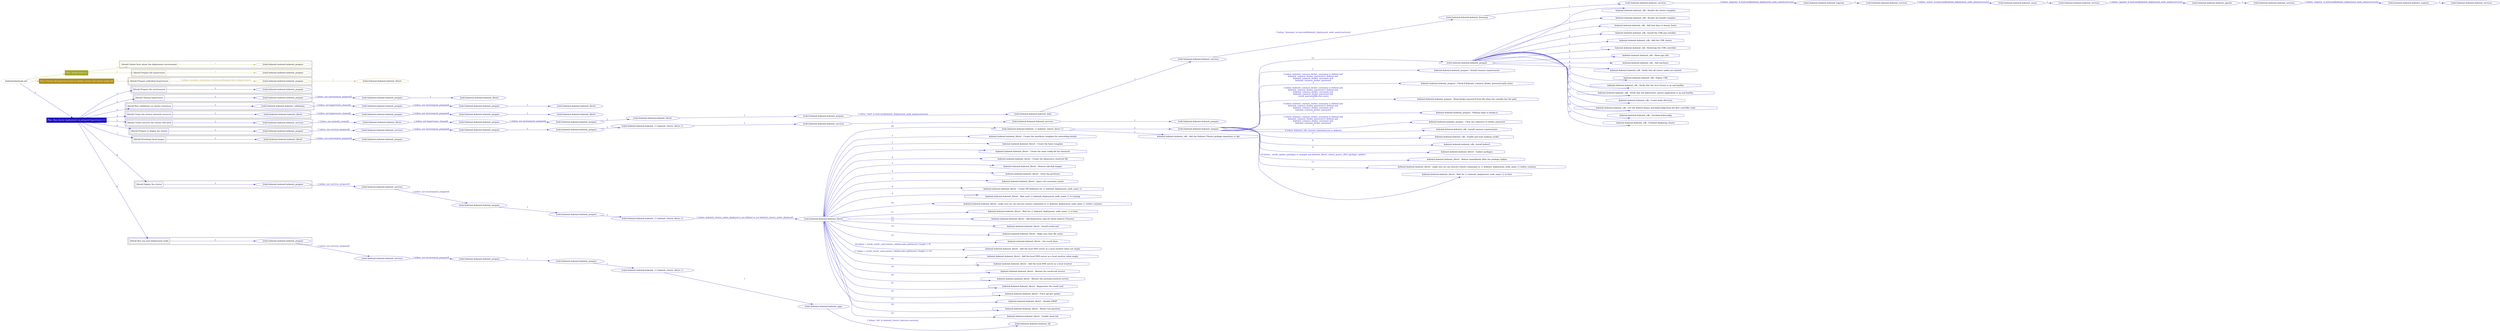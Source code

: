 digraph {
	graph [concentrate=true ordering=in rankdir=LR ratio=fill]
	edge [esep=5 sep=10]
	"kubeinit/playbook.yml" [id=root_node style=dotted]
	play_01d3a8ad [label="Play: Initial setup (1)" color="#a4a527" fontcolor="#ffffff" id=play_01d3a8ad shape=box style=filled tooltip=localhost]
	"kubeinit/playbook.yml" -> play_01d3a8ad [label="1 " color="#a4a527" fontcolor="#a4a527" id=edge_8d950bcc labeltooltip="1 " tooltip="1 "]
	subgraph "kubeinit.kubeinit.kubeinit_prepare" {
		role_63b03622 [label="[role] kubeinit.kubeinit.kubeinit_prepare" color="#a4a527" id=role_63b03622 tooltip="kubeinit.kubeinit.kubeinit_prepare"]
	}
	subgraph "kubeinit.kubeinit.kubeinit_prepare" {
		role_1b26c0a8 [label="[role] kubeinit.kubeinit.kubeinit_prepare" color="#a4a527" id=role_1b26c0a8 tooltip="kubeinit.kubeinit.kubeinit_prepare"]
	}
	subgraph "Play: Initial setup (1)" {
		play_01d3a8ad -> block_aef8208f [label=1 color="#a4a527" fontcolor="#a4a527" id=edge_13c43643 labeltooltip=1 tooltip=1]
		subgraph cluster_block_aef8208f {
			block_aef8208f [label="[block] Gather facts about the deployment environment" color="#a4a527" id=block_aef8208f labeltooltip="Gather facts about the deployment environment" shape=box tooltip="Gather facts about the deployment environment"]
			block_aef8208f -> role_63b03622 [label="1 " color="#a4a527" fontcolor="#a4a527" id=edge_9c31c039 labeltooltip="1 " tooltip="1 "]
		}
		play_01d3a8ad -> block_15b25f54 [label=2 color="#a4a527" fontcolor="#a4a527" id=edge_69e27f07 labeltooltip=2 tooltip=2]
		subgraph cluster_block_15b25f54 {
			block_15b25f54 [label="[block] Prepare the hypervisors" color="#a4a527" id=block_15b25f54 labeltooltip="Prepare the hypervisors" shape=box tooltip="Prepare the hypervisors"]
			block_15b25f54 -> role_1b26c0a8 [label="1 " color="#a4a527" fontcolor="#a4a527" id=edge_17fd925f labeltooltip="1 " tooltip="1 "]
		}
	}
	play_e36c6745 [label="Play: Prepare all hypervisor hosts to deploy service and cluster nodes (0)" color="#b18e1b" fontcolor="#ffffff" id=play_e36c6745 shape=box style=filled tooltip="Play: Prepare all hypervisor hosts to deploy service and cluster nodes (0)"]
	"kubeinit/playbook.yml" -> play_e36c6745 [label="2 " color="#b18e1b" fontcolor="#b18e1b" id=edge_ac1074cf labeltooltip="2 " tooltip="2 "]
	subgraph "kubeinit.kubeinit.kubeinit_libvirt" {
		role_b9ff049a [label="[role] kubeinit.kubeinit.kubeinit_libvirt" color="#b18e1b" id=role_b9ff049a tooltip="kubeinit.kubeinit.kubeinit_libvirt"]
	}
	subgraph "kubeinit.kubeinit.kubeinit_prepare" {
		role_36ce5ac4 [label="[role] kubeinit.kubeinit.kubeinit_prepare" color="#b18e1b" id=role_36ce5ac4 tooltip="kubeinit.kubeinit.kubeinit_prepare"]
		role_36ce5ac4 -> role_b9ff049a [label="1 " color="#b18e1b" fontcolor="#b18e1b" id=edge_09897a0c labeltooltip="1 " tooltip="1 "]
	}
	subgraph "Play: Prepare all hypervisor hosts to deploy service and cluster nodes (0)" {
		play_e36c6745 -> block_bf2828d8 [label=1 color="#b18e1b" fontcolor="#b18e1b" id=edge_338f7540 labeltooltip=1 tooltip=1]
		subgraph cluster_block_bf2828d8 {
			block_bf2828d8 [label="[block] Prepare individual hypervisors" color="#b18e1b" id=block_bf2828d8 labeltooltip="Prepare individual hypervisors" shape=box tooltip="Prepare individual hypervisors"]
			block_bf2828d8 -> role_36ce5ac4 [label="1 [when: inventory_hostname in hostvars['kubeinit-facts'].hypervisors]" color="#b18e1b" fontcolor="#b18e1b" id=edge_a01aba76 labeltooltip="1 [when: inventory_hostname in hostvars['kubeinit-facts'].hypervisors]" tooltip="1 [when: inventory_hostname in hostvars['kubeinit-facts'].hypervisors]"]
		}
	}
	play_7aef0f65 [label="Play: Run cluster deployment on prepared hypervisors (1)" color="#1b0dbf" fontcolor="#ffffff" id=play_7aef0f65 shape=box style=filled tooltip=localhost]
	"kubeinit/playbook.yml" -> play_7aef0f65 [label="3 " color="#1b0dbf" fontcolor="#1b0dbf" id=edge_178acc94 labeltooltip="3 " tooltip="3 "]
	subgraph "kubeinit.kubeinit.kubeinit_prepare" {
		role_36d64bad [label="[role] kubeinit.kubeinit.kubeinit_prepare" color="#1b0dbf" id=role_36d64bad tooltip="kubeinit.kubeinit.kubeinit_prepare"]
	}
	subgraph "kubeinit.kubeinit.kubeinit_libvirt" {
		role_152927c8 [label="[role] kubeinit.kubeinit.kubeinit_libvirt" color="#1b0dbf" id=role_152927c8 tooltip="kubeinit.kubeinit.kubeinit_libvirt"]
	}
	subgraph "kubeinit.kubeinit.kubeinit_prepare" {
		role_2cd0e62d [label="[role] kubeinit.kubeinit.kubeinit_prepare" color="#1b0dbf" id=role_2cd0e62d tooltip="kubeinit.kubeinit.kubeinit_prepare"]
		role_2cd0e62d -> role_152927c8 [label="1 " color="#1b0dbf" fontcolor="#1b0dbf" id=edge_a0b9130a labeltooltip="1 " tooltip="1 "]
	}
	subgraph "kubeinit.kubeinit.kubeinit_prepare" {
		role_d15dfa03 [label="[role] kubeinit.kubeinit.kubeinit_prepare" color="#1b0dbf" id=role_d15dfa03 tooltip="kubeinit.kubeinit.kubeinit_prepare"]
		role_d15dfa03 -> role_2cd0e62d [label="1 [when: not environment_prepared]" color="#1b0dbf" fontcolor="#1b0dbf" id=edge_9522c092 labeltooltip="1 [when: not environment_prepared]" tooltip="1 [when: not environment_prepared]"]
	}
	subgraph "kubeinit.kubeinit.kubeinit_libvirt" {
		role_25c2659a [label="[role] kubeinit.kubeinit.kubeinit_libvirt" color="#1b0dbf" id=role_25c2659a tooltip="kubeinit.kubeinit.kubeinit_libvirt"]
	}
	subgraph "kubeinit.kubeinit.kubeinit_prepare" {
		role_514ac298 [label="[role] kubeinit.kubeinit.kubeinit_prepare" color="#1b0dbf" id=role_514ac298 tooltip="kubeinit.kubeinit.kubeinit_prepare"]
		role_514ac298 -> role_25c2659a [label="1 " color="#1b0dbf" fontcolor="#1b0dbf" id=edge_5f8867a7 labeltooltip="1 " tooltip="1 "]
	}
	subgraph "kubeinit.kubeinit.kubeinit_prepare" {
		role_879380c8 [label="[role] kubeinit.kubeinit.kubeinit_prepare" color="#1b0dbf" id=role_879380c8 tooltip="kubeinit.kubeinit.kubeinit_prepare"]
		role_879380c8 -> role_514ac298 [label="1 [when: not environment_prepared]" color="#1b0dbf" fontcolor="#1b0dbf" id=edge_3b2730ad labeltooltip="1 [when: not environment_prepared]" tooltip="1 [when: not environment_prepared]"]
	}
	subgraph "kubeinit.kubeinit.kubeinit_validations" {
		role_49b2a67c [label="[role] kubeinit.kubeinit.kubeinit_validations" color="#1b0dbf" id=role_49b2a67c tooltip="kubeinit.kubeinit.kubeinit_validations"]
		role_49b2a67c -> role_879380c8 [label="1 [when: not hypervisors_cleaned]" color="#1b0dbf" fontcolor="#1b0dbf" id=edge_609e3818 labeltooltip="1 [when: not hypervisors_cleaned]" tooltip="1 [when: not hypervisors_cleaned]"]
	}
	subgraph "kubeinit.kubeinit.kubeinit_libvirt" {
		role_462c261d [label="[role] kubeinit.kubeinit.kubeinit_libvirt" color="#1b0dbf" id=role_462c261d tooltip="kubeinit.kubeinit.kubeinit_libvirt"]
	}
	subgraph "kubeinit.kubeinit.kubeinit_prepare" {
		role_84b16eab [label="[role] kubeinit.kubeinit.kubeinit_prepare" color="#1b0dbf" id=role_84b16eab tooltip="kubeinit.kubeinit.kubeinit_prepare"]
		role_84b16eab -> role_462c261d [label="1 " color="#1b0dbf" fontcolor="#1b0dbf" id=edge_32c0a6c3 labeltooltip="1 " tooltip="1 "]
	}
	subgraph "kubeinit.kubeinit.kubeinit_prepare" {
		role_9375a3eb [label="[role] kubeinit.kubeinit.kubeinit_prepare" color="#1b0dbf" id=role_9375a3eb tooltip="kubeinit.kubeinit.kubeinit_prepare"]
		role_9375a3eb -> role_84b16eab [label="1 [when: not environment_prepared]" color="#1b0dbf" fontcolor="#1b0dbf" id=edge_e9fb34b2 labeltooltip="1 [when: not environment_prepared]" tooltip="1 [when: not environment_prepared]"]
	}
	subgraph "kubeinit.kubeinit.kubeinit_libvirt" {
		role_7d1320df [label="[role] kubeinit.kubeinit.kubeinit_libvirt" color="#1b0dbf" id=role_7d1320df tooltip="kubeinit.kubeinit.kubeinit_libvirt"]
		role_7d1320df -> role_9375a3eb [label="1 [when: not hypervisors_cleaned]" color="#1b0dbf" fontcolor="#1b0dbf" id=edge_a24cfd35 labeltooltip="1 [when: not hypervisors_cleaned]" tooltip="1 [when: not hypervisors_cleaned]"]
	}
	subgraph "kubeinit.kubeinit.kubeinit_services" {
		role_6f68dc7e [label="[role] kubeinit.kubeinit.kubeinit_services" color="#1b0dbf" id=role_6f68dc7e tooltip="kubeinit.kubeinit.kubeinit_services"]
	}
	subgraph "kubeinit.kubeinit.kubeinit_registry" {
		role_28edc859 [label="[role] kubeinit.kubeinit.kubeinit_registry" color="#1b0dbf" id=role_28edc859 tooltip="kubeinit.kubeinit.kubeinit_registry"]
		role_28edc859 -> role_6f68dc7e [label="1 " color="#1b0dbf" fontcolor="#1b0dbf" id=edge_a68fbb93 labeltooltip="1 " tooltip="1 "]
	}
	subgraph "kubeinit.kubeinit.kubeinit_services" {
		role_9606aa8f [label="[role] kubeinit.kubeinit.kubeinit_services" color="#1b0dbf" id=role_9606aa8f tooltip="kubeinit.kubeinit.kubeinit_services"]
		role_9606aa8f -> role_28edc859 [label="1 [when: 'registry' in hostvars[kubeinit_deployment_node_name].services]" color="#1b0dbf" fontcolor="#1b0dbf" id=edge_05483239 labeltooltip="1 [when: 'registry' in hostvars[kubeinit_deployment_node_name].services]" tooltip="1 [when: 'registry' in hostvars[kubeinit_deployment_node_name].services]"]
	}
	subgraph "kubeinit.kubeinit.kubeinit_apache" {
		role_3561e5a5 [label="[role] kubeinit.kubeinit.kubeinit_apache" color="#1b0dbf" id=role_3561e5a5 tooltip="kubeinit.kubeinit.kubeinit_apache"]
		role_3561e5a5 -> role_9606aa8f [label="1 " color="#1b0dbf" fontcolor="#1b0dbf" id=edge_a9997980 labeltooltip="1 " tooltip="1 "]
	}
	subgraph "kubeinit.kubeinit.kubeinit_services" {
		role_3a6f72e6 [label="[role] kubeinit.kubeinit.kubeinit_services" color="#1b0dbf" id=role_3a6f72e6 tooltip="kubeinit.kubeinit.kubeinit_services"]
		role_3a6f72e6 -> role_3561e5a5 [label="1 [when: 'apache' in hostvars[kubeinit_deployment_node_name].services]" color="#1b0dbf" fontcolor="#1b0dbf" id=edge_63beb82f labeltooltip="1 [when: 'apache' in hostvars[kubeinit_deployment_node_name].services]" tooltip="1 [when: 'apache' in hostvars[kubeinit_deployment_node_name].services]"]
	}
	subgraph "kubeinit.kubeinit.kubeinit_nexus" {
		role_f8697cdd [label="[role] kubeinit.kubeinit.kubeinit_nexus" color="#1b0dbf" id=role_f8697cdd tooltip="kubeinit.kubeinit.kubeinit_nexus"]
		role_f8697cdd -> role_3a6f72e6 [label="1 " color="#1b0dbf" fontcolor="#1b0dbf" id=edge_a1469b4b labeltooltip="1 " tooltip="1 "]
	}
	subgraph "kubeinit.kubeinit.kubeinit_services" {
		role_38329028 [label="[role] kubeinit.kubeinit.kubeinit_services" color="#1b0dbf" id=role_38329028 tooltip="kubeinit.kubeinit.kubeinit_services"]
		role_38329028 -> role_f8697cdd [label="1 [when: 'nexus' in hostvars[kubeinit_deployment_node_name].services]" color="#1b0dbf" fontcolor="#1b0dbf" id=edge_dec23953 labeltooltip="1 [when: 'nexus' in hostvars[kubeinit_deployment_node_name].services]" tooltip="1 [when: 'nexus' in hostvars[kubeinit_deployment_node_name].services]"]
	}
	subgraph "kubeinit.kubeinit.kubeinit_haproxy" {
		role_9371e2d3 [label="[role] kubeinit.kubeinit.kubeinit_haproxy" color="#1b0dbf" id=role_9371e2d3 tooltip="kubeinit.kubeinit.kubeinit_haproxy"]
		role_9371e2d3 -> role_38329028 [label="1 " color="#1b0dbf" fontcolor="#1b0dbf" id=edge_3577e0a2 labeltooltip="1 " tooltip="1 "]
	}
	subgraph "kubeinit.kubeinit.kubeinit_services" {
		role_886366b0 [label="[role] kubeinit.kubeinit.kubeinit_services" color="#1b0dbf" id=role_886366b0 tooltip="kubeinit.kubeinit.kubeinit_services"]
		role_886366b0 -> role_9371e2d3 [label="1 [when: 'haproxy' in hostvars[kubeinit_deployment_node_name].services]" color="#1b0dbf" fontcolor="#1b0dbf" id=edge_6f7d28cf labeltooltip="1 [when: 'haproxy' in hostvars[kubeinit_deployment_node_name].services]" tooltip="1 [when: 'haproxy' in hostvars[kubeinit_deployment_node_name].services]"]
	}
	subgraph "kubeinit.kubeinit.kubeinit_dnsmasq" {
		role_4826941d [label="[role] kubeinit.kubeinit.kubeinit_dnsmasq" color="#1b0dbf" id=role_4826941d tooltip="kubeinit.kubeinit.kubeinit_dnsmasq"]
		role_4826941d -> role_886366b0 [label="1 " color="#1b0dbf" fontcolor="#1b0dbf" id=edge_afcf80d7 labeltooltip="1 " tooltip="1 "]
	}
	subgraph "kubeinit.kubeinit.kubeinit_services" {
		role_b33cdc12 [label="[role] kubeinit.kubeinit.kubeinit_services" color="#1b0dbf" id=role_b33cdc12 tooltip="kubeinit.kubeinit.kubeinit_services"]
		role_b33cdc12 -> role_4826941d [label="1 [when: 'dnsmasq' in hostvars[kubeinit_deployment_node_name].services]" color="#1b0dbf" fontcolor="#1b0dbf" id=edge_53b31769 labeltooltip="1 [when: 'dnsmasq' in hostvars[kubeinit_deployment_node_name].services]" tooltip="1 [when: 'dnsmasq' in hostvars[kubeinit_deployment_node_name].services]"]
	}
	subgraph "kubeinit.kubeinit.kubeinit_bind" {
		role_60a49c1c [label="[role] kubeinit.kubeinit.kubeinit_bind" color="#1b0dbf" id=role_60a49c1c tooltip="kubeinit.kubeinit.kubeinit_bind"]
		role_60a49c1c -> role_b33cdc12 [label="1 " color="#1b0dbf" fontcolor="#1b0dbf" id=edge_1def8254 labeltooltip="1 " tooltip="1 "]
	}
	subgraph "kubeinit.kubeinit.kubeinit_prepare" {
		role_70787c93 [label="[role] kubeinit.kubeinit.kubeinit_prepare" color="#1b0dbf" id=role_70787c93 tooltip="kubeinit.kubeinit.kubeinit_prepare"]
		role_70787c93 -> role_60a49c1c [label="1 [when: 'bind' in hostvars[kubeinit_deployment_node_name].services]" color="#1b0dbf" fontcolor="#1b0dbf" id=edge_32cb7fbf labeltooltip="1 [when: 'bind' in hostvars[kubeinit_deployment_node_name].services]" tooltip="1 [when: 'bind' in hostvars[kubeinit_deployment_node_name].services]"]
	}
	subgraph "kubeinit.kubeinit.kubeinit_libvirt" {
		role_24371d61 [label="[role] kubeinit.kubeinit.kubeinit_libvirt" color="#1b0dbf" id=role_24371d61 tooltip="kubeinit.kubeinit.kubeinit_libvirt"]
		role_24371d61 -> role_70787c93 [label="1 " color="#1b0dbf" fontcolor="#1b0dbf" id=edge_effb6b2a labeltooltip="1 " tooltip="1 "]
	}
	subgraph "kubeinit.kubeinit.kubeinit_prepare" {
		role_790b27a0 [label="[role] kubeinit.kubeinit.kubeinit_prepare" color="#1b0dbf" id=role_790b27a0 tooltip="kubeinit.kubeinit.kubeinit_prepare"]
		role_790b27a0 -> role_24371d61 [label="1 " color="#1b0dbf" fontcolor="#1b0dbf" id=edge_a8d0d4d8 labeltooltip="1 " tooltip="1 "]
	}
	subgraph "kubeinit.kubeinit.kubeinit_prepare" {
		role_4ac9fcfc [label="[role] kubeinit.kubeinit.kubeinit_prepare" color="#1b0dbf" id=role_4ac9fcfc tooltip="kubeinit.kubeinit.kubeinit_prepare"]
		role_4ac9fcfc -> role_790b27a0 [label="1 [when: not environment_prepared]" color="#1b0dbf" fontcolor="#1b0dbf" id=edge_2ed5225c labeltooltip="1 [when: not environment_prepared]" tooltip="1 [when: not environment_prepared]"]
	}
	subgraph "kubeinit.kubeinit.kubeinit_libvirt" {
		role_be4fd5b2 [label="[role] kubeinit.kubeinit.kubeinit_libvirt" color="#1b0dbf" id=role_be4fd5b2 tooltip="kubeinit.kubeinit.kubeinit_libvirt"]
		role_be4fd5b2 -> role_4ac9fcfc [label="1 [when: not hypervisors_cleaned]" color="#1b0dbf" fontcolor="#1b0dbf" id=edge_5d8f68f4 labeltooltip="1 [when: not hypervisors_cleaned]" tooltip="1 [when: not hypervisors_cleaned]"]
	}
	subgraph "kubeinit.kubeinit.kubeinit_services" {
		role_88666056 [label="[role] kubeinit.kubeinit.kubeinit_services" color="#1b0dbf" id=role_88666056 tooltip="kubeinit.kubeinit.kubeinit_services"]
		role_88666056 -> role_be4fd5b2 [label="1 [when: not network_created]" color="#1b0dbf" fontcolor="#1b0dbf" id=edge_ccd4a4f7 labeltooltip="1 [when: not network_created]" tooltip="1 [when: not network_created]"]
	}
	subgraph "kubeinit.kubeinit.kubeinit_prepare" {
		role_cd21e6d4 [label="[role] kubeinit.kubeinit.kubeinit_prepare" color="#1b0dbf" id=role_cd21e6d4 tooltip="kubeinit.kubeinit.kubeinit_prepare"]
	}
	subgraph "kubeinit.kubeinit.kubeinit_services" {
		role_5a0d7ae8 [label="[role] kubeinit.kubeinit.kubeinit_services" color="#1b0dbf" id=role_5a0d7ae8 tooltip="kubeinit.kubeinit.kubeinit_services"]
		role_5a0d7ae8 -> role_cd21e6d4 [label="1 " color="#1b0dbf" fontcolor="#1b0dbf" id=edge_a6736b00 labeltooltip="1 " tooltip="1 "]
	}
	subgraph "kubeinit.kubeinit.kubeinit_services" {
		role_bf72ae4f [label="[role] kubeinit.kubeinit.kubeinit_services" color="#1b0dbf" id=role_bf72ae4f tooltip="kubeinit.kubeinit.kubeinit_services"]
		role_bf72ae4f -> role_5a0d7ae8 [label="1 " color="#1b0dbf" fontcolor="#1b0dbf" id=edge_8bbf57ba labeltooltip="1 " tooltip="1 "]
	}
	subgraph "kubeinit.kubeinit.kubeinit_{{ kubeinit_cluster_distro }}" {
		role_94cb4191 [label="[role] kubeinit.kubeinit.kubeinit_{{ kubeinit_cluster_distro }}" color="#1b0dbf" id=role_94cb4191 tooltip="kubeinit.kubeinit.kubeinit_{{ kubeinit_cluster_distro }}"]
		role_94cb4191 -> role_bf72ae4f [label="1 " color="#1b0dbf" fontcolor="#1b0dbf" id=edge_cbf21292 labeltooltip="1 " tooltip="1 "]
	}
	subgraph "kubeinit.kubeinit.kubeinit_prepare" {
		role_3c67ce7f [label="[role] kubeinit.kubeinit.kubeinit_prepare" color="#1b0dbf" id=role_3c67ce7f tooltip="kubeinit.kubeinit.kubeinit_prepare"]
		role_3c67ce7f -> role_94cb4191 [label="1 " color="#1b0dbf" fontcolor="#1b0dbf" id=edge_33f721c4 labeltooltip="1 " tooltip="1 "]
	}
	subgraph "kubeinit.kubeinit.kubeinit_prepare" {
		role_b0015ff3 [label="[role] kubeinit.kubeinit.kubeinit_prepare" color="#1b0dbf" id=role_b0015ff3 tooltip="kubeinit.kubeinit.kubeinit_prepare"]
		role_b0015ff3 -> role_3c67ce7f [label="1 " color="#1b0dbf" fontcolor="#1b0dbf" id=edge_d2653e5b labeltooltip="1 " tooltip="1 "]
	}
	subgraph "kubeinit.kubeinit.kubeinit_services" {
		role_2971c022 [label="[role] kubeinit.kubeinit.kubeinit_services" color="#1b0dbf" id=role_2971c022 tooltip="kubeinit.kubeinit.kubeinit_services"]
		role_2971c022 -> role_b0015ff3 [label="1 [when: not environment_prepared]" color="#1b0dbf" fontcolor="#1b0dbf" id=edge_c941a2dd labeltooltip="1 [when: not environment_prepared]" tooltip="1 [when: not environment_prepared]"]
	}
	subgraph "kubeinit.kubeinit.kubeinit_prepare" {
		role_0ba5d653 [label="[role] kubeinit.kubeinit.kubeinit_prepare" color="#1b0dbf" id=role_0ba5d653 tooltip="kubeinit.kubeinit.kubeinit_prepare"]
		role_0ba5d653 -> role_2971c022 [label="1 [when: not services_prepared]" color="#1b0dbf" fontcolor="#1b0dbf" id=edge_3c00c344 labeltooltip="1 [when: not services_prepared]" tooltip="1 [when: not services_prepared]"]
	}
	subgraph "kubeinit.kubeinit.kubeinit_prepare" {
		role_774513fd [label="[role] kubeinit.kubeinit.kubeinit_prepare" color="#1b0dbf" id=role_774513fd tooltip="kubeinit.kubeinit.kubeinit_prepare"]
	}
	subgraph "kubeinit.kubeinit.kubeinit_libvirt" {
		role_38e45dd4 [label="[role] kubeinit.kubeinit.kubeinit_libvirt" color="#1b0dbf" id=role_38e45dd4 tooltip="kubeinit.kubeinit.kubeinit_libvirt"]
		role_38e45dd4 -> role_774513fd [label="1 [when: not environment_prepared]" color="#1b0dbf" fontcolor="#1b0dbf" id=edge_59edf536 labeltooltip="1 [when: not environment_prepared]" tooltip="1 [when: not environment_prepared]"]
	}
	subgraph "kubeinit.kubeinit.kubeinit_prepare" {
		role_76508744 [label="[role] kubeinit.kubeinit.kubeinit_prepare" color="#1b0dbf" id=role_76508744 tooltip="kubeinit.kubeinit.kubeinit_prepare"]
		task_0ced96ef [label="kubeinit.kubeinit.kubeinit_cdk : Render the cluster template" color="#1b0dbf" id=task_0ced96ef shape=octagon tooltip="kubeinit.kubeinit.kubeinit_cdk : Render the cluster template"]
		role_76508744 -> task_0ced96ef [label="1 " color="#1b0dbf" fontcolor="#1b0dbf" id=edge_775d71a1 labeltooltip="1 " tooltip="1 "]
		task_f32e50f4 [label="kubeinit.kubeinit.kubeinit_cdk : Render the bundle template" color="#1b0dbf" id=task_f32e50f4 shape=octagon tooltip="kubeinit.kubeinit.kubeinit_cdk : Render the bundle template"]
		role_76508744 -> task_f32e50f4 [label="2 " color="#1b0dbf" fontcolor="#1b0dbf" id=edge_6f46e56e labeltooltip="2 " tooltip="2 "]
		task_a4da3fd3 [label="kubeinit.kubeinit.kubeinit_cdk : Add host keys to known_hosts" color="#1b0dbf" id=task_a4da3fd3 shape=octagon tooltip="kubeinit.kubeinit.kubeinit_cdk : Add host keys to known_hosts"]
		role_76508744 -> task_a4da3fd3 [label="3 " color="#1b0dbf" fontcolor="#1b0dbf" id=edge_a01d27c1 labeltooltip="3 " tooltip="3 "]
		task_68d1d345 [label="kubeinit.kubeinit.kubeinit_cdk : Install the CDK juju installer" color="#1b0dbf" id=task_68d1d345 shape=octagon tooltip="kubeinit.kubeinit.kubeinit_cdk : Install the CDK juju installer"]
		role_76508744 -> task_68d1d345 [label="4 " color="#1b0dbf" fontcolor="#1b0dbf" id=edge_a4ddae2c labeltooltip="4 " tooltip="4 "]
		task_71968c5e [label="kubeinit.kubeinit.kubeinit_cdk : Add the CDK cluster" color="#1b0dbf" id=task_71968c5e shape=octagon tooltip="kubeinit.kubeinit.kubeinit_cdk : Add the CDK cluster"]
		role_76508744 -> task_71968c5e [label="5 " color="#1b0dbf" fontcolor="#1b0dbf" id=edge_a12d8271 labeltooltip="5 " tooltip="5 "]
		task_af486589 [label="kubeinit.kubeinit.kubeinit_cdk : Bootstrap the CDK controller" color="#1b0dbf" id=task_af486589 shape=octagon tooltip="kubeinit.kubeinit.kubeinit_cdk : Bootstrap the CDK controller"]
		role_76508744 -> task_af486589 [label="6 " color="#1b0dbf" fontcolor="#1b0dbf" id=edge_3b8f0aef labeltooltip="6 " tooltip="6 "]
		task_fb302a20 [label="kubeinit.kubeinit.kubeinit_cdk : Show juju info" color="#1b0dbf" id=task_fb302a20 shape=octagon tooltip="kubeinit.kubeinit.kubeinit_cdk : Show juju info"]
		role_76508744 -> task_fb302a20 [label="7 " color="#1b0dbf" fontcolor="#1b0dbf" id=edge_cea03ffd labeltooltip="7 " tooltip="7 "]
		task_57981be6 [label="kubeinit.kubeinit.kubeinit_cdk : Add machines" color="#1b0dbf" id=task_57981be6 shape=octagon tooltip="kubeinit.kubeinit.kubeinit_cdk : Add machines"]
		role_76508744 -> task_57981be6 [label="8 " color="#1b0dbf" fontcolor="#1b0dbf" id=edge_ea91e1eb labeltooltip="8 " tooltip="8 "]
		task_a7df0b15 [label="kubeinit.kubeinit.kubeinit_cdk : Verify that all cluster nodes are started" color="#1b0dbf" id=task_a7df0b15 shape=octagon tooltip="kubeinit.kubeinit.kubeinit_cdk : Verify that all cluster nodes are started"]
		role_76508744 -> task_a7df0b15 [label="9 " color="#1b0dbf" fontcolor="#1b0dbf" id=edge_95a98dd3 labeltooltip="9 " tooltip="9 "]
		task_2de90dc5 [label="kubeinit.kubeinit.kubeinit_cdk : Deploy CDK" color="#1b0dbf" id=task_2de90dc5 shape=octagon tooltip="kubeinit.kubeinit.kubeinit_cdk : Deploy CDK"]
		role_76508744 -> task_2de90dc5 [label="10 " color="#1b0dbf" fontcolor="#1b0dbf" id=edge_a259e03c labeltooltip="10 " tooltip="10 "]
		task_612cc3be [label="kubeinit.kubeinit.kubeinit_cdk : Verify that the etcd cluster is up and healthy" color="#1b0dbf" id=task_612cc3be shape=octagon tooltip="kubeinit.kubeinit.kubeinit_cdk : Verify that the etcd cluster is up and healthy"]
		role_76508744 -> task_612cc3be [label="11 " color="#1b0dbf" fontcolor="#1b0dbf" id=edge_88e1d1e2 labeltooltip="11 " tooltip="11 "]
		task_b6abbc13 [label="kubeinit.kubeinit.kubeinit_cdk : Verify that the kubernetes_master application is up and healthy" color="#1b0dbf" id=task_b6abbc13 shape=octagon tooltip="kubeinit.kubeinit.kubeinit_cdk : Verify that the kubernetes_master application is up and healthy"]
		role_76508744 -> task_b6abbc13 [label="12 " color="#1b0dbf" fontcolor="#1b0dbf" id=edge_fd10406b labeltooltip="12 " tooltip="12 "]
		task_a5d788e5 [label="kubeinit.kubeinit.kubeinit_cdk : Create kube directory" color="#1b0dbf" id=task_a5d788e5 shape=octagon tooltip="kubeinit.kubeinit.kubeinit_cdk : Create kube directory"]
		role_76508744 -> task_a5d788e5 [label="13 " color="#1b0dbf" fontcolor="#1b0dbf" id=edge_cefd0749 labeltooltip="13 " tooltip="13 "]
		task_af9506ce [label="kubeinit.kubeinit.kubeinit_cdk : Get the kubectl binary and kubeconfig from the first controller node" color="#1b0dbf" id=task_af9506ce shape=octagon tooltip="kubeinit.kubeinit.kubeinit_cdk : Get the kubectl binary and kubeconfig from the first controller node"]
		role_76508744 -> task_af9506ce [label="14 " color="#1b0dbf" fontcolor="#1b0dbf" id=edge_52faa0a2 labeltooltip="14 " tooltip="14 "]
		task_7a9bb4d2 [label="kubeinit.kubeinit.kubeinit_cdk : Autoload kubeconfig" color="#1b0dbf" id=task_7a9bb4d2 shape=octagon tooltip="kubeinit.kubeinit.kubeinit_cdk : Autoload kubeconfig"]
		role_76508744 -> task_7a9bb4d2 [label="15 " color="#1b0dbf" fontcolor="#1b0dbf" id=edge_c577d931 labeltooltip="15 " tooltip="15 "]
		task_314e1fc6 [label="kubeinit.kubeinit.kubeinit_cdk : Finished deploying cluster" color="#1b0dbf" id=task_314e1fc6 shape=octagon tooltip="kubeinit.kubeinit.kubeinit_cdk : Finished deploying cluster"]
		role_76508744 -> task_314e1fc6 [label="16 " color="#1b0dbf" fontcolor="#1b0dbf" id=edge_cd75b1b5 labeltooltip="16 " tooltip="16 "]
	}
	subgraph "kubeinit.kubeinit.kubeinit_prepare" {
		role_ac0c7e3b [label="[role] kubeinit.kubeinit.kubeinit_prepare" color="#1b0dbf" id=role_ac0c7e3b tooltip="kubeinit.kubeinit.kubeinit_prepare"]
		task_1703f5fc [label="kubeinit.kubeinit.kubeinit_prepare : Install common requirements" color="#1b0dbf" id=task_1703f5fc shape=octagon tooltip="kubeinit.kubeinit.kubeinit_prepare : Install common requirements"]
		role_ac0c7e3b -> task_1703f5fc [label="1 " color="#1b0dbf" fontcolor="#1b0dbf" id=edge_8a914dbf labeltooltip="1 " tooltip="1 "]
		task_1ba6580d [label="kubeinit.kubeinit.kubeinit_prepare : Check if kubeinit_common_docker_password path exists" color="#1b0dbf" id=task_1ba6580d shape=octagon tooltip="kubeinit.kubeinit.kubeinit_prepare : Check if kubeinit_common_docker_password path exists"]
		role_ac0c7e3b -> task_1ba6580d [label="2 [when: kubeinit_common_docker_username is defined and
kubeinit_common_docker_password is defined and
kubeinit_common_docker_username and
kubeinit_common_docker_password
]" color="#1b0dbf" fontcolor="#1b0dbf" id=edge_87f35750 labeltooltip="2 [when: kubeinit_common_docker_username is defined and
kubeinit_common_docker_password is defined and
kubeinit_common_docker_username and
kubeinit_common_docker_password
]" tooltip="2 [when: kubeinit_common_docker_username is defined and
kubeinit_common_docker_password is defined and
kubeinit_common_docker_username and
kubeinit_common_docker_password
]"]
		task_4190f36b [label="kubeinit.kubeinit.kubeinit_prepare : Read docker password from file when the variable has the path" color="#1b0dbf" id=task_4190f36b shape=octagon tooltip="kubeinit.kubeinit.kubeinit_prepare : Read docker password from file when the variable has the path"]
		role_ac0c7e3b -> task_4190f36b [label="3 [when: kubeinit_common_docker_username is defined and
kubeinit_common_docker_password is defined and
kubeinit_common_docker_username and
kubeinit_common_docker_password and
_result_passwordfile.stat.exists
]" color="#1b0dbf" fontcolor="#1b0dbf" id=edge_aecd4c2c labeltooltip="3 [when: kubeinit_common_docker_username is defined and
kubeinit_common_docker_password is defined and
kubeinit_common_docker_username and
kubeinit_common_docker_password and
_result_passwordfile.stat.exists
]" tooltip="3 [when: kubeinit_common_docker_username is defined and
kubeinit_common_docker_password is defined and
kubeinit_common_docker_username and
kubeinit_common_docker_password and
_result_passwordfile.stat.exists
]"]
		task_06b45979 [label="kubeinit.kubeinit.kubeinit_prepare : Podman login to docker.io" color="#1b0dbf" id=task_06b45979 shape=octagon tooltip="kubeinit.kubeinit.kubeinit_prepare : Podman login to docker.io"]
		role_ac0c7e3b -> task_06b45979 [label="4 [when: kubeinit_common_docker_username is defined and
kubeinit_common_docker_password is defined and
kubeinit_common_docker_username and
kubeinit_common_docker_password
]" color="#1b0dbf" fontcolor="#1b0dbf" id=edge_583e6381 labeltooltip="4 [when: kubeinit_common_docker_username is defined and
kubeinit_common_docker_password is defined and
kubeinit_common_docker_username and
kubeinit_common_docker_password
]" tooltip="4 [when: kubeinit_common_docker_username is defined and
kubeinit_common_docker_password is defined and
kubeinit_common_docker_username and
kubeinit_common_docker_password
]"]
		task_1d5243e2 [label="kubeinit.kubeinit.kubeinit_prepare : Clear any reference to docker password" color="#1b0dbf" id=task_1d5243e2 shape=octagon tooltip="kubeinit.kubeinit.kubeinit_prepare : Clear any reference to docker password"]
		role_ac0c7e3b -> task_1d5243e2 [label="5 [when: kubeinit_common_docker_username is defined and
kubeinit_common_docker_password is defined and
kubeinit_common_docker_username and
kubeinit_common_docker_password
]" color="#1b0dbf" fontcolor="#1b0dbf" id=edge_b74e77c1 labeltooltip="5 [when: kubeinit_common_docker_username is defined and
kubeinit_common_docker_password is defined and
kubeinit_common_docker_username and
kubeinit_common_docker_password
]" tooltip="5 [when: kubeinit_common_docker_username is defined and
kubeinit_common_docker_password is defined and
kubeinit_common_docker_username and
kubeinit_common_docker_password
]"]
		task_e0f71efb [label="kubeinit.kubeinit.kubeinit_cdk : Install common requirements" color="#1b0dbf" id=task_e0f71efb shape=octagon tooltip="kubeinit.kubeinit.kubeinit_cdk : Install common requirements"]
		role_ac0c7e3b -> task_e0f71efb [label="6 [when: kubeinit_cdk_common_dependencies is defined]" color="#1b0dbf" fontcolor="#1b0dbf" id=edge_25256531 labeltooltip="6 [when: kubeinit_cdk_common_dependencies is defined]" tooltip="6 [when: kubeinit_cdk_common_dependencies is defined]"]
		task_bcb65775 [label="kubeinit.kubeinit.kubeinit_cdk : Enable and start podman.socket" color="#1b0dbf" id=task_bcb65775 shape=octagon tooltip="kubeinit.kubeinit.kubeinit_cdk : Enable and start podman.socket"]
		role_ac0c7e3b -> task_bcb65775 [label="7 " color="#1b0dbf" fontcolor="#1b0dbf" id=edge_b87ba76c labeltooltip="7 " tooltip="7 "]
		task_40c2e6be [label="kubeinit.kubeinit.kubeinit_cdk : Install kubectl" color="#1b0dbf" id=task_40c2e6be shape=octagon tooltip="kubeinit.kubeinit.kubeinit_cdk : Install kubectl"]
		role_ac0c7e3b -> task_40c2e6be [label="8 " color="#1b0dbf" fontcolor="#1b0dbf" id=edge_6302c663 labeltooltip="8 " tooltip="8 "]
		task_cd0a0a00 [label="kubeinit.kubeinit.kubeinit_libvirt : Update packages" color="#1b0dbf" id=task_cd0a0a00 shape=octagon tooltip="kubeinit.kubeinit.kubeinit_libvirt : Update packages"]
		role_ac0c7e3b -> task_cd0a0a00 [label="9 " color="#1b0dbf" fontcolor="#1b0dbf" id=edge_3670b410 labeltooltip="9 " tooltip="9 "]
		task_3bbba816 [label="kubeinit.kubeinit.kubeinit_libvirt : Reboot immediately after the package update" color="#1b0dbf" id=task_3bbba816 shape=octagon tooltip="kubeinit.kubeinit.kubeinit_libvirt : Reboot immediately after the package update"]
		role_ac0c7e3b -> task_3bbba816 [label="10 [when: _result_update_packages is changed and kubeinit_libvirt_reboot_guests_after_package_update]" color="#1b0dbf" fontcolor="#1b0dbf" id=edge_7c542cc8 labeltooltip="10 [when: _result_update_packages is changed and kubeinit_libvirt_reboot_guests_after_package_update]" tooltip="10 [when: _result_update_packages is changed and kubeinit_libvirt_reboot_guests_after_package_update]"]
		task_c45147f7 [label="kubeinit.kubeinit.kubeinit_libvirt : make sure we can execute remote commands in {{ kubeinit_deployment_node_name }} before continue" color="#1b0dbf" id=task_c45147f7 shape=octagon tooltip="kubeinit.kubeinit.kubeinit_libvirt : make sure we can execute remote commands in {{ kubeinit_deployment_node_name }} before continue"]
		role_ac0c7e3b -> task_c45147f7 [label="11 " color="#1b0dbf" fontcolor="#1b0dbf" id=edge_d535078d labeltooltip="11 " tooltip="11 "]
		task_f1765113 [label="kubeinit.kubeinit.kubeinit_libvirt : Wait for {{ kubeinit_deployment_node_name }} to boot" color="#1b0dbf" id=task_f1765113 shape=octagon tooltip="kubeinit.kubeinit.kubeinit_libvirt : Wait for {{ kubeinit_deployment_node_name }} to boot"]
		role_ac0c7e3b -> task_f1765113 [label="12 " color="#1b0dbf" fontcolor="#1b0dbf" id=edge_4f29fb5a labeltooltip="12 " tooltip="12 "]
		role_ac0c7e3b -> role_76508744 [label="13 " color="#1b0dbf" fontcolor="#1b0dbf" id=edge_f76e4a12 labeltooltip="13 " tooltip="13 "]
	}
	subgraph "kubeinit.kubeinit.kubeinit_{{ kubeinit_cluster_distro }}" {
		role_a88dfbab [label="[role] kubeinit.kubeinit.kubeinit_{{ kubeinit_cluster_distro }}" color="#1b0dbf" id=role_a88dfbab tooltip="kubeinit.kubeinit.kubeinit_{{ kubeinit_cluster_distro }}"]
		task_f3a7ba54 [label="kubeinit.kubeinit.kubeinit_cdk : Add the Podman Ubuntu package repository to Apt" color="#1b0dbf" id=task_f3a7ba54 shape=octagon tooltip="kubeinit.kubeinit.kubeinit_cdk : Add the Podman Ubuntu package repository to Apt"]
		role_a88dfbab -> task_f3a7ba54 [label="1 " color="#1b0dbf" fontcolor="#1b0dbf" id=edge_8db3e256 labeltooltip="1 " tooltip="1 "]
		role_a88dfbab -> role_ac0c7e3b [label="2 " color="#1b0dbf" fontcolor="#1b0dbf" id=edge_77bba0f6 labeltooltip="2 " tooltip="2 "]
	}
	subgraph "kubeinit.kubeinit.kubeinit_libvirt" {
		role_22612571 [label="[role] kubeinit.kubeinit.kubeinit_libvirt" color="#1b0dbf" id=role_22612571 tooltip="kubeinit.kubeinit.kubeinit_libvirt"]
		task_b02770f8 [label="kubeinit.kubeinit.kubeinit_libvirt : Create the interfaces template for networking details" color="#1b0dbf" id=task_b02770f8 shape=octagon tooltip="kubeinit.kubeinit.kubeinit_libvirt : Create the interfaces template for networking details"]
		role_22612571 -> task_b02770f8 [label="1 " color="#1b0dbf" fontcolor="#1b0dbf" id=edge_d2e23eff labeltooltip="1 " tooltip="1 "]
		task_f0fffa37 [label="kubeinit.kubeinit.kubeinit_libvirt : Create the hosts template" color="#1b0dbf" id=task_f0fffa37 shape=octagon tooltip="kubeinit.kubeinit.kubeinit_libvirt : Create the hosts template"]
		role_22612571 -> task_f0fffa37 [label="2 " color="#1b0dbf" fontcolor="#1b0dbf" id=edge_55190414 labeltooltip="2 " tooltip="2 "]
		task_8051a413 [label="kubeinit.kubeinit.kubeinit_libvirt : Create the main config file for cloud-init" color="#1b0dbf" id=task_8051a413 shape=octagon tooltip="kubeinit.kubeinit.kubeinit_libvirt : Create the main config file for cloud-init"]
		role_22612571 -> task_8051a413 [label="3 " color="#1b0dbf" fontcolor="#1b0dbf" id=edge_56f4b37c labeltooltip="3 " tooltip="3 "]
		task_be3793de [label="kubeinit.kubeinit.kubeinit_libvirt : Create the datasource cloud-init file" color="#1b0dbf" id=task_be3793de shape=octagon tooltip="kubeinit.kubeinit.kubeinit_libvirt : Create the datasource cloud-init file"]
		role_22612571 -> task_be3793de [label="4 " color="#1b0dbf" fontcolor="#1b0dbf" id=edge_2cc9f792 labeltooltip="4 " tooltip="4 "]
		task_89e054dd [label="kubeinit.kubeinit.kubeinit_libvirt : Remove old disk images" color="#1b0dbf" id=task_89e054dd shape=octagon tooltip="kubeinit.kubeinit.kubeinit_libvirt : Remove old disk images"]
		role_22612571 -> task_89e054dd [label="5 " color="#1b0dbf" fontcolor="#1b0dbf" id=edge_14a7d99a labeltooltip="5 " tooltip="5 "]
		task_c4b88c11 [label="kubeinit.kubeinit.kubeinit_libvirt : Grow the partitions" color="#1b0dbf" id=task_c4b88c11 shape=octagon tooltip="kubeinit.kubeinit.kubeinit_libvirt : Grow the partitions"]
		role_22612571 -> task_c4b88c11 [label="6 " color="#1b0dbf" fontcolor="#1b0dbf" id=edge_62df2a47 labeltooltip="6 " tooltip="6 "]
		task_4e197210 [label="kubeinit.kubeinit.kubeinit_libvirt : Inject virt-customize assets" color="#1b0dbf" id=task_4e197210 shape=octagon tooltip="kubeinit.kubeinit.kubeinit_libvirt : Inject virt-customize assets"]
		role_22612571 -> task_4e197210 [label="7 " color="#1b0dbf" fontcolor="#1b0dbf" id=edge_bdb499dc labeltooltip="7 " tooltip="7 "]
		task_815b8e81 [label="kubeinit.kubeinit.kubeinit_libvirt : Create VM definition for {{ kubeinit_deployment_node_name }}" color="#1b0dbf" id=task_815b8e81 shape=octagon tooltip="kubeinit.kubeinit.kubeinit_libvirt : Create VM definition for {{ kubeinit_deployment_node_name }}"]
		role_22612571 -> task_815b8e81 [label="8 " color="#1b0dbf" fontcolor="#1b0dbf" id=edge_3a3cb3a7 labeltooltip="8 " tooltip="8 "]
		task_d412c42f [label="kubeinit.kubeinit.kubeinit_libvirt : Wait until {{ kubeinit_deployment_node_name }} is running" color="#1b0dbf" id=task_d412c42f shape=octagon tooltip="kubeinit.kubeinit.kubeinit_libvirt : Wait until {{ kubeinit_deployment_node_name }} is running"]
		role_22612571 -> task_d412c42f [label="9 " color="#1b0dbf" fontcolor="#1b0dbf" id=edge_772271d4 labeltooltip="9 " tooltip="9 "]
		task_e898b718 [label="kubeinit.kubeinit.kubeinit_libvirt : make sure we can execute remote commands in {{ kubeinit_deployment_node_name }} before continue" color="#1b0dbf" id=task_e898b718 shape=octagon tooltip="kubeinit.kubeinit.kubeinit_libvirt : make sure we can execute remote commands in {{ kubeinit_deployment_node_name }} before continue"]
		role_22612571 -> task_e898b718 [label="10 " color="#1b0dbf" fontcolor="#1b0dbf" id=edge_0a2b7c6c labeltooltip="10 " tooltip="10 "]
		task_989fae30 [label="kubeinit.kubeinit.kubeinit_libvirt : Wait for {{ kubeinit_deployment_node_name }} to boot" color="#1b0dbf" id=task_989fae30 shape=octagon tooltip="kubeinit.kubeinit.kubeinit_libvirt : Wait for {{ kubeinit_deployment_node_name }} to boot"]
		role_22612571 -> task_989fae30 [label="11 " color="#1b0dbf" fontcolor="#1b0dbf" id=edge_cd8dce3e labeltooltip="11 " tooltip="11 "]
		task_8e37dca4 [label="kubeinit.kubeinit.kubeinit_libvirt : Add kubernetes repo for latest kubectl (Ubuntu)" color="#1b0dbf" id=task_8e37dca4 shape=octagon tooltip="kubeinit.kubeinit.kubeinit_libvirt : Add kubernetes repo for latest kubectl (Ubuntu)"]
		role_22612571 -> task_8e37dca4 [label="12 " color="#1b0dbf" fontcolor="#1b0dbf" id=edge_50b66f61 labeltooltip="12 " tooltip="12 "]
		task_dd77155e [label="kubeinit.kubeinit.kubeinit_libvirt : Install resolvconf" color="#1b0dbf" id=task_dd77155e shape=octagon tooltip="kubeinit.kubeinit.kubeinit_libvirt : Install resolvconf"]
		role_22612571 -> task_dd77155e [label="13 " color="#1b0dbf" fontcolor="#1b0dbf" id=edge_9e1fff21 labeltooltip="13 " tooltip="13 "]
		task_f4f47e9e [label="kubeinit.kubeinit.kubeinit_libvirt : Make sure base file exists" color="#1b0dbf" id=task_f4f47e9e shape=octagon tooltip="kubeinit.kubeinit.kubeinit_libvirt : Make sure base file exists"]
		role_22612571 -> task_f4f47e9e [label="14 " color="#1b0dbf" fontcolor="#1b0dbf" id=edge_5d15999a labeltooltip="14 " tooltip="14 "]
		task_9693a79c [label="kubeinit.kubeinit.kubeinit_libvirt : Get resolv lines" color="#1b0dbf" id=task_9693a79c shape=octagon tooltip="kubeinit.kubeinit.kubeinit_libvirt : Get resolv lines"]
		role_22612571 -> task_9693a79c [label="15 " color="#1b0dbf" fontcolor="#1b0dbf" id=edge_4e9a662e labeltooltip="15 " tooltip="15 "]
		task_f3943fab [label="kubeinit.kubeinit.kubeinit_libvirt : Add the local DNS server as a local resolver when not empty" color="#1b0dbf" id=task_f3943fab shape=octagon tooltip="kubeinit.kubeinit.kubeinit_libvirt : Add the local DNS server as a local resolver when not empty"]
		role_22612571 -> task_f3943fab [label="16 [when: (_result_resolv_conf.content | b64decode).splitlines() | length > 0]" color="#1b0dbf" fontcolor="#1b0dbf" id=edge_e857faee labeltooltip="16 [when: (_result_resolv_conf.content | b64decode).splitlines() | length > 0]" tooltip="16 [when: (_result_resolv_conf.content | b64decode).splitlines() | length > 0]"]
		task_fd3d5e6f [label="kubeinit.kubeinit.kubeinit_libvirt : Add the local DNS server as a local resolver when empty" color="#1b0dbf" id=task_fd3d5e6f shape=octagon tooltip="kubeinit.kubeinit.kubeinit_libvirt : Add the local DNS server as a local resolver when empty"]
		role_22612571 -> task_fd3d5e6f [label="17 [when: (_result_resolv_conf.content | b64decode).splitlines() | length == 0]" color="#1b0dbf" fontcolor="#1b0dbf" id=edge_6d8cd5b6 labeltooltip="17 [when: (_result_resolv_conf.content | b64decode).splitlines() | length == 0]" tooltip="17 [when: (_result_resolv_conf.content | b64decode).splitlines() | length == 0]"]
		task_d9406614 [label="kubeinit.kubeinit.kubeinit_libvirt : Add the local DNS server as a local resolver" color="#1b0dbf" id=task_d9406614 shape=octagon tooltip="kubeinit.kubeinit.kubeinit_libvirt : Add the local DNS server as a local resolver"]
		role_22612571 -> task_d9406614 [label="18 " color="#1b0dbf" fontcolor="#1b0dbf" id=edge_bec5cc62 labeltooltip="18 " tooltip="18 "]
		task_135e4097 [label="kubeinit.kubeinit.kubeinit_libvirt : Restart the resolvconf service" color="#1b0dbf" id=task_135e4097 shape=octagon tooltip="kubeinit.kubeinit.kubeinit_libvirt : Restart the resolvconf service"]
		role_22612571 -> task_135e4097 [label="19 " color="#1b0dbf" fontcolor="#1b0dbf" id=edge_7b326bcd labeltooltip="19 " tooltip="19 "]
		task_7bc3606a [label="kubeinit.kubeinit.kubeinit_libvirt : Restart the systemd-resolved service" color="#1b0dbf" id=task_7bc3606a shape=octagon tooltip="kubeinit.kubeinit.kubeinit_libvirt : Restart the systemd-resolved service"]
		role_22612571 -> task_7bc3606a [label="20 " color="#1b0dbf" fontcolor="#1b0dbf" id=edge_afd6e1f9 labeltooltip="20 " tooltip="20 "]
		task_1ff68826 [label="kubeinit.kubeinit.kubeinit_libvirt : Regenerate the resolv.conf" color="#1b0dbf" id=task_1ff68826 shape=octagon tooltip="kubeinit.kubeinit.kubeinit_libvirt : Regenerate the resolv.conf"]
		role_22612571 -> task_1ff68826 [label="21 " color="#1b0dbf" fontcolor="#1b0dbf" id=edge_5ba41512 labeltooltip="21 " tooltip="21 "]
		task_b544ef1c [label="kubeinit.kubeinit.kubeinit_libvirt : Force apt-get update" color="#1b0dbf" id=task_b544ef1c shape=octagon tooltip="kubeinit.kubeinit.kubeinit_libvirt : Force apt-get update"]
		role_22612571 -> task_b544ef1c [label="22 " color="#1b0dbf" fontcolor="#1b0dbf" id=edge_9e25f313 labeltooltip="22 " tooltip="22 "]
		task_7aa97217 [label="kubeinit.kubeinit.kubeinit_libvirt : Disable SWAP" color="#1b0dbf" id=task_7aa97217 shape=octagon tooltip="kubeinit.kubeinit.kubeinit_libvirt : Disable SWAP"]
		role_22612571 -> task_7aa97217 [label="23 " color="#1b0dbf" fontcolor="#1b0dbf" id=edge_27b08988 labeltooltip="23 " tooltip="23 "]
		task_407cc1fa [label="kubeinit.kubeinit.kubeinit_libvirt : Resize root partition" color="#1b0dbf" id=task_407cc1fa shape=octagon tooltip="kubeinit.kubeinit.kubeinit_libvirt : Resize root partition"]
		role_22612571 -> task_407cc1fa [label="24 " color="#1b0dbf" fontcolor="#1b0dbf" id=edge_ae1e3d43 labeltooltip="24 " tooltip="24 "]
		task_75ac7233 [label="kubeinit.kubeinit.kubeinit_libvirt : Enable cloud init" color="#1b0dbf" id=task_75ac7233 shape=octagon tooltip="kubeinit.kubeinit.kubeinit_libvirt : Enable cloud init"]
		role_22612571 -> task_75ac7233 [label="25 " color="#1b0dbf" fontcolor="#1b0dbf" id=edge_93465a79 labeltooltip="25 " tooltip="25 "]
		role_22612571 -> role_a88dfbab [label="26 " color="#1b0dbf" fontcolor="#1b0dbf" id=edge_8ae105dc labeltooltip="26 " tooltip="26 "]
	}
	subgraph "kubeinit.kubeinit.kubeinit_{{ kubeinit_cluster_distro }}" {
		role_bab28229 [label="[role] kubeinit.kubeinit.kubeinit_{{ kubeinit_cluster_distro }}" color="#1b0dbf" id=role_bab28229 tooltip="kubeinit.kubeinit.kubeinit_{{ kubeinit_cluster_distro }}"]
		role_bab28229 -> role_22612571 [label="1 [when: kubeinit_cluster_nodes_deployed is not defined or not kubeinit_cluster_nodes_deployed]" color="#1b0dbf" fontcolor="#1b0dbf" id=edge_97a80593 labeltooltip="1 [when: kubeinit_cluster_nodes_deployed is not defined or not kubeinit_cluster_nodes_deployed]" tooltip="1 [when: kubeinit_cluster_nodes_deployed is not defined or not kubeinit_cluster_nodes_deployed]"]
	}
	subgraph "kubeinit.kubeinit.kubeinit_prepare" {
		role_8ce7565e [label="[role] kubeinit.kubeinit.kubeinit_prepare" color="#1b0dbf" id=role_8ce7565e tooltip="kubeinit.kubeinit.kubeinit_prepare"]
		role_8ce7565e -> role_bab28229 [label="1 " color="#1b0dbf" fontcolor="#1b0dbf" id=edge_2ad95e64 labeltooltip="1 " tooltip="1 "]
	}
	subgraph "kubeinit.kubeinit.kubeinit_prepare" {
		role_d02b4686 [label="[role] kubeinit.kubeinit.kubeinit_prepare" color="#1b0dbf" id=role_d02b4686 tooltip="kubeinit.kubeinit.kubeinit_prepare"]
		role_d02b4686 -> role_8ce7565e [label="1 " color="#1b0dbf" fontcolor="#1b0dbf" id=edge_e6ace7eb labeltooltip="1 " tooltip="1 "]
	}
	subgraph "kubeinit.kubeinit.kubeinit_services" {
		role_8165ff23 [label="[role] kubeinit.kubeinit.kubeinit_services" color="#1b0dbf" id=role_8165ff23 tooltip="kubeinit.kubeinit.kubeinit_services"]
		role_8165ff23 -> role_d02b4686 [label="1 [when: not environment_prepared]" color="#1b0dbf" fontcolor="#1b0dbf" id=edge_4f6333dc labeltooltip="1 [when: not environment_prepared]" tooltip="1 [when: not environment_prepared]"]
	}
	subgraph "kubeinit.kubeinit.kubeinit_prepare" {
		role_ec410902 [label="[role] kubeinit.kubeinit.kubeinit_prepare" color="#1b0dbf" id=role_ec410902 tooltip="kubeinit.kubeinit.kubeinit_prepare"]
		role_ec410902 -> role_8165ff23 [label="1 [when: not services_prepared]" color="#1b0dbf" fontcolor="#1b0dbf" id=edge_7c9d0a30 labeltooltip="1 [when: not services_prepared]" tooltip="1 [when: not services_prepared]"]
	}
	subgraph "kubeinit.kubeinit.kubeinit_nfs" {
		role_f7afda95 [label="[role] kubeinit.kubeinit.kubeinit_nfs" color="#1b0dbf" id=role_f7afda95 tooltip="kubeinit.kubeinit.kubeinit_nfs"]
	}
	subgraph "kubeinit.kubeinit.kubeinit_apps" {
		role_00f984cc [label="[role] kubeinit.kubeinit.kubeinit_apps" color="#1b0dbf" id=role_00f984cc tooltip="kubeinit.kubeinit.kubeinit_apps"]
		role_00f984cc -> role_f7afda95 [label="1 [when: 'nfs' in kubeinit_cluster_hostvars.services]" color="#1b0dbf" fontcolor="#1b0dbf" id=edge_bc4f38cf labeltooltip="1 [when: 'nfs' in kubeinit_cluster_hostvars.services]" tooltip="1 [when: 'nfs' in kubeinit_cluster_hostvars.services]"]
	}
	subgraph "kubeinit.kubeinit.kubeinit_{{ kubeinit_cluster_distro }}" {
		role_4ab94c95 [label="[role] kubeinit.kubeinit.kubeinit_{{ kubeinit_cluster_distro }}" color="#1b0dbf" id=role_4ab94c95 tooltip="kubeinit.kubeinit.kubeinit_{{ kubeinit_cluster_distro }}"]
		role_4ab94c95 -> role_00f984cc [label="1 " color="#1b0dbf" fontcolor="#1b0dbf" id=edge_e9206b6c labeltooltip="1 " tooltip="1 "]
	}
	subgraph "kubeinit.kubeinit.kubeinit_prepare" {
		role_46749844 [label="[role] kubeinit.kubeinit.kubeinit_prepare" color="#1b0dbf" id=role_46749844 tooltip="kubeinit.kubeinit.kubeinit_prepare"]
		role_46749844 -> role_4ab94c95 [label="1 " color="#1b0dbf" fontcolor="#1b0dbf" id=edge_bfe8fff9 labeltooltip="1 " tooltip="1 "]
	}
	subgraph "kubeinit.kubeinit.kubeinit_prepare" {
		role_b1de6468 [label="[role] kubeinit.kubeinit.kubeinit_prepare" color="#1b0dbf" id=role_b1de6468 tooltip="kubeinit.kubeinit.kubeinit_prepare"]
		role_b1de6468 -> role_46749844 [label="1 " color="#1b0dbf" fontcolor="#1b0dbf" id=edge_7d2c549f labeltooltip="1 " tooltip="1 "]
	}
	subgraph "kubeinit.kubeinit.kubeinit_services" {
		role_7d6da5af [label="[role] kubeinit.kubeinit.kubeinit_services" color="#1b0dbf" id=role_7d6da5af tooltip="kubeinit.kubeinit.kubeinit_services"]
		role_7d6da5af -> role_b1de6468 [label="1 [when: not environment_prepared]" color="#1b0dbf" fontcolor="#1b0dbf" id=edge_bd739816 labeltooltip="1 [when: not environment_prepared]" tooltip="1 [when: not environment_prepared]"]
	}
	subgraph "kubeinit.kubeinit.kubeinit_prepare" {
		role_bad43a5b [label="[role] kubeinit.kubeinit.kubeinit_prepare" color="#1b0dbf" id=role_bad43a5b tooltip="kubeinit.kubeinit.kubeinit_prepare"]
		role_bad43a5b -> role_7d6da5af [label="1 [when: not services_prepared]" color="#1b0dbf" fontcolor="#1b0dbf" id=edge_fcec8a44 labeltooltip="1 [when: not services_prepared]" tooltip="1 [when: not services_prepared]"]
	}
	subgraph "Play: Run cluster deployment on prepared hypervisors (1)" {
		play_7aef0f65 -> block_33edbbd3 [label=1 color="#1b0dbf" fontcolor="#1b0dbf" id=edge_7de21c24 labeltooltip=1 tooltip=1]
		subgraph cluster_block_33edbbd3 {
			block_33edbbd3 [label="[block] Prepare the environment" color="#1b0dbf" id=block_33edbbd3 labeltooltip="Prepare the environment" shape=box tooltip="Prepare the environment"]
			block_33edbbd3 -> role_36d64bad [label="1 " color="#1b0dbf" fontcolor="#1b0dbf" id=edge_427cedca labeltooltip="1 " tooltip="1 "]
		}
		play_7aef0f65 -> block_5a0f73e7 [label=2 color="#1b0dbf" fontcolor="#1b0dbf" id=edge_30613337 labeltooltip=2 tooltip=2]
		subgraph cluster_block_5a0f73e7 {
			block_5a0f73e7 [label="[block] Cleanup hypervisors" color="#1b0dbf" id=block_5a0f73e7 labeltooltip="Cleanup hypervisors" shape=box tooltip="Cleanup hypervisors"]
			block_5a0f73e7 -> role_d15dfa03 [label="1 " color="#1b0dbf" fontcolor="#1b0dbf" id=edge_43f8996c labeltooltip="1 " tooltip="1 "]
		}
		play_7aef0f65 -> block_cb738fe9 [label=3 color="#1b0dbf" fontcolor="#1b0dbf" id=edge_9d710a51 labeltooltip=3 tooltip=3]
		subgraph cluster_block_cb738fe9 {
			block_cb738fe9 [label="[block] Run validations on cluster resources" color="#1b0dbf" id=block_cb738fe9 labeltooltip="Run validations on cluster resources" shape=box tooltip="Run validations on cluster resources"]
			block_cb738fe9 -> role_49b2a67c [label="1 " color="#1b0dbf" fontcolor="#1b0dbf" id=edge_c69ac28a labeltooltip="1 " tooltip="1 "]
		}
		play_7aef0f65 -> block_abcfe7ec [label=4 color="#1b0dbf" fontcolor="#1b0dbf" id=edge_01f5b8d2 labeltooltip=4 tooltip=4]
		subgraph cluster_block_abcfe7ec {
			block_abcfe7ec [label="[block] Create the cluster network resources" color="#1b0dbf" id=block_abcfe7ec labeltooltip="Create the cluster network resources" shape=box tooltip="Create the cluster network resources"]
			block_abcfe7ec -> role_7d1320df [label="1 " color="#1b0dbf" fontcolor="#1b0dbf" id=edge_7b515b14 labeltooltip="1 " tooltip="1 "]
		}
		play_7aef0f65 -> block_ab9aae5b [label=5 color="#1b0dbf" fontcolor="#1b0dbf" id=edge_c96eee6b labeltooltip=5 tooltip=5]
		subgraph cluster_block_ab9aae5b {
			block_ab9aae5b [label="[block] Create services the cluster will need" color="#1b0dbf" id=block_ab9aae5b labeltooltip="Create services the cluster will need" shape=box tooltip="Create services the cluster will need"]
			block_ab9aae5b -> role_88666056 [label="1 " color="#1b0dbf" fontcolor="#1b0dbf" id=edge_89bb42e3 labeltooltip="1 " tooltip="1 "]
		}
		play_7aef0f65 -> block_48bfc4b6 [label=6 color="#1b0dbf" fontcolor="#1b0dbf" id=edge_9ed46670 labeltooltip=6 tooltip=6]
		subgraph cluster_block_48bfc4b6 {
			block_48bfc4b6 [label="[block] Prepare to deploy the cluster" color="#1b0dbf" id=block_48bfc4b6 labeltooltip="Prepare to deploy the cluster" shape=box tooltip="Prepare to deploy the cluster"]
			block_48bfc4b6 -> role_0ba5d653 [label="1 " color="#1b0dbf" fontcolor="#1b0dbf" id=edge_70c57fcd labeltooltip="1 " tooltip="1 "]
		}
		play_7aef0f65 -> block_2d86a577 [label=7 color="#1b0dbf" fontcolor="#1b0dbf" id=edge_b7d7ebd9 labeltooltip=7 tooltip=7]
		subgraph cluster_block_2d86a577 {
			block_2d86a577 [label="[block] Download cloud images" color="#1b0dbf" id=block_2d86a577 labeltooltip="Download cloud images" shape=box tooltip="Download cloud images"]
			block_2d86a577 -> role_38e45dd4 [label="1 " color="#1b0dbf" fontcolor="#1b0dbf" id=edge_53c8d56e labeltooltip="1 " tooltip="1 "]
		}
		play_7aef0f65 -> block_5d2d66a2 [label=8 color="#1b0dbf" fontcolor="#1b0dbf" id=edge_4e570ec9 labeltooltip=8 tooltip=8]
		subgraph cluster_block_5d2d66a2 {
			block_5d2d66a2 [label="[block] Deploy the cluster" color="#1b0dbf" id=block_5d2d66a2 labeltooltip="Deploy the cluster" shape=box tooltip="Deploy the cluster"]
			block_5d2d66a2 -> role_ec410902 [label="1 " color="#1b0dbf" fontcolor="#1b0dbf" id=edge_0a86d88d labeltooltip="1 " tooltip="1 "]
		}
		play_7aef0f65 -> block_71713d44 [label=9 color="#1b0dbf" fontcolor="#1b0dbf" id=edge_70554b58 labeltooltip=9 tooltip=9]
		subgraph cluster_block_71713d44 {
			block_71713d44 [label="[block] Run any post-deployment tasks" color="#1b0dbf" id=block_71713d44 labeltooltip="Run any post-deployment tasks" shape=box tooltip="Run any post-deployment tasks"]
			block_71713d44 -> role_bad43a5b [label="1 " color="#1b0dbf" fontcolor="#1b0dbf" id=edge_ce6f2d5c labeltooltip="1 " tooltip="1 "]
		}
	}
}
